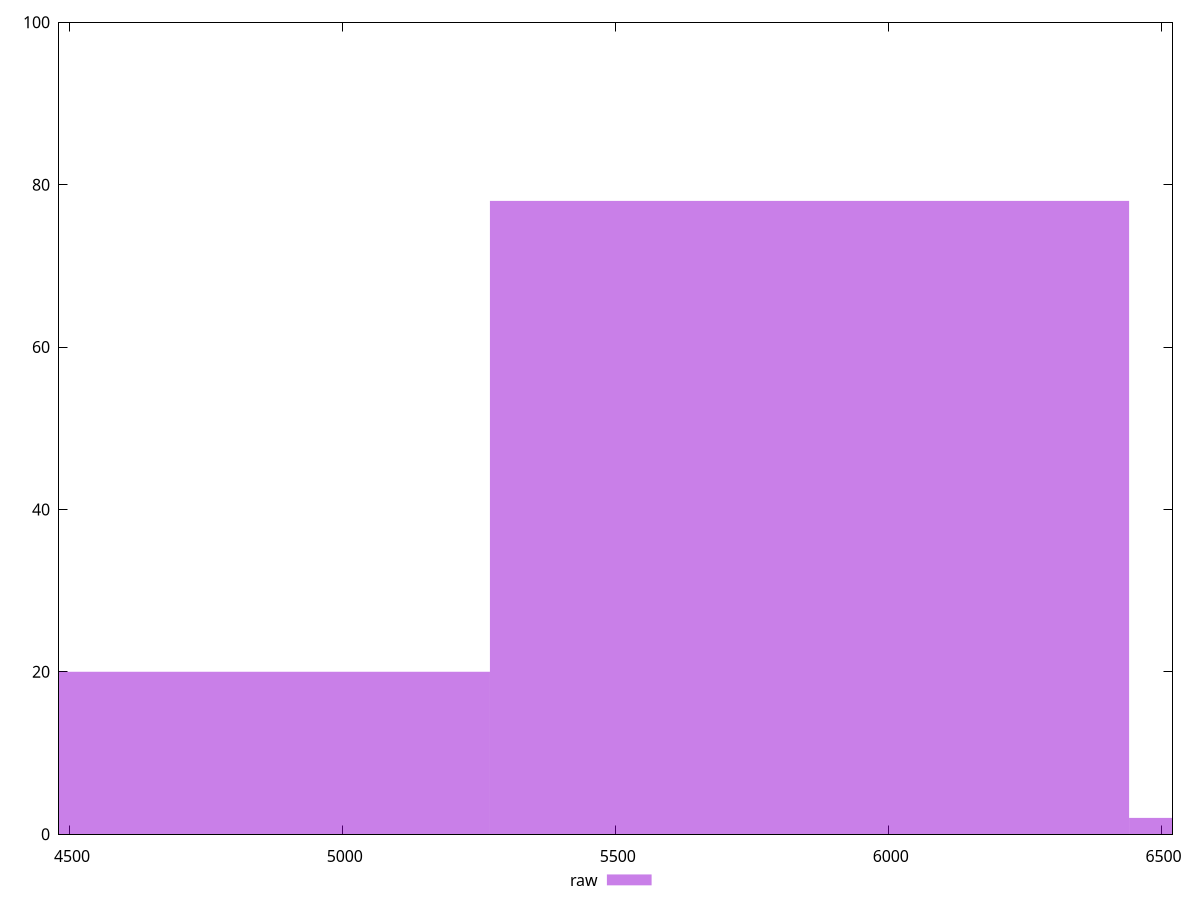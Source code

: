 reset

$raw <<EOF
5854.993588565699 78
4683.994870852559 20
7025.992306278838 2
EOF

set key outside below
set boxwidth 1170.9987177131397
set xrange [4480:6520]
set yrange [0:100]
set trange [0:100]
set style fill transparent solid 0.5 noborder
set terminal svg size 640, 490 enhanced background rgb 'white'
set output "reports/report_00027_2021-02-24T12-40-31.850Z/uses-text-compression/samples/music/raw/histogram.svg"

plot $raw title "raw" with boxes

reset

